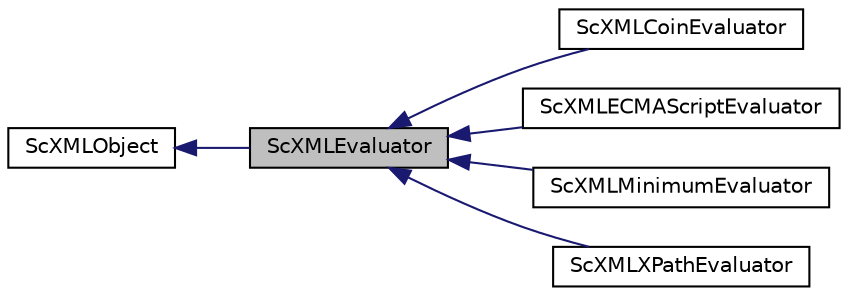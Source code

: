 digraph "ScXMLEvaluator"
{
 // LATEX_PDF_SIZE
  edge [fontname="Helvetica",fontsize="10",labelfontname="Helvetica",labelfontsize="10"];
  node [fontname="Helvetica",fontsize="10",shape=record];
  rankdir="LR";
  Node1 [label="ScXMLEvaluator",height=0.2,width=0.4,color="black", fillcolor="grey75", style="filled", fontcolor="black",tooltip="defines an interface for profile-dependent evaluators."];
  Node2 -> Node1 [dir="back",color="midnightblue",fontsize="10",style="solid",fontname="Helvetica"];
  Node2 [label="ScXMLObject",height=0.2,width=0.4,color="black", fillcolor="white", style="filled",URL="$classScXMLObject.html",tooltip="Base class for all SCXML objects."];
  Node1 -> Node3 [dir="back",color="midnightblue",fontsize="10",style="solid",fontname="Helvetica"];
  Node3 [label="ScXMLCoinEvaluator",height=0.2,width=0.4,color="black", fillcolor="white", style="filled",URL="$classScXMLCoinEvaluator.html",tooltip="implements the evaluator for the custom profile named \"x-coin\"."];
  Node1 -> Node4 [dir="back",color="midnightblue",fontsize="10",style="solid",fontname="Helvetica"];
  Node4 [label="ScXMLECMAScriptEvaluator",height=0.2,width=0.4,color="black", fillcolor="white", style="filled",URL="$classScXMLECMAScriptEvaluator.html",tooltip="evaluator for the ECMAScript profile."];
  Node1 -> Node5 [dir="back",color="midnightblue",fontsize="10",style="solid",fontname="Helvetica"];
  Node5 [label="ScXMLMinimumEvaluator",height=0.2,width=0.4,color="black", fillcolor="white", style="filled",URL="$classScXMLMinimumEvaluator.html",tooltip="implements the evaluator for the minimum profile."];
  Node1 -> Node6 [dir="back",color="midnightblue",fontsize="10",style="solid",fontname="Helvetica"];
  Node6 [label="ScXMLXPathEvaluator",height=0.2,width=0.4,color="black", fillcolor="white", style="filled",URL="$classScXMLXPathEvaluator.html",tooltip="implements the XPath evaluator."];
}
